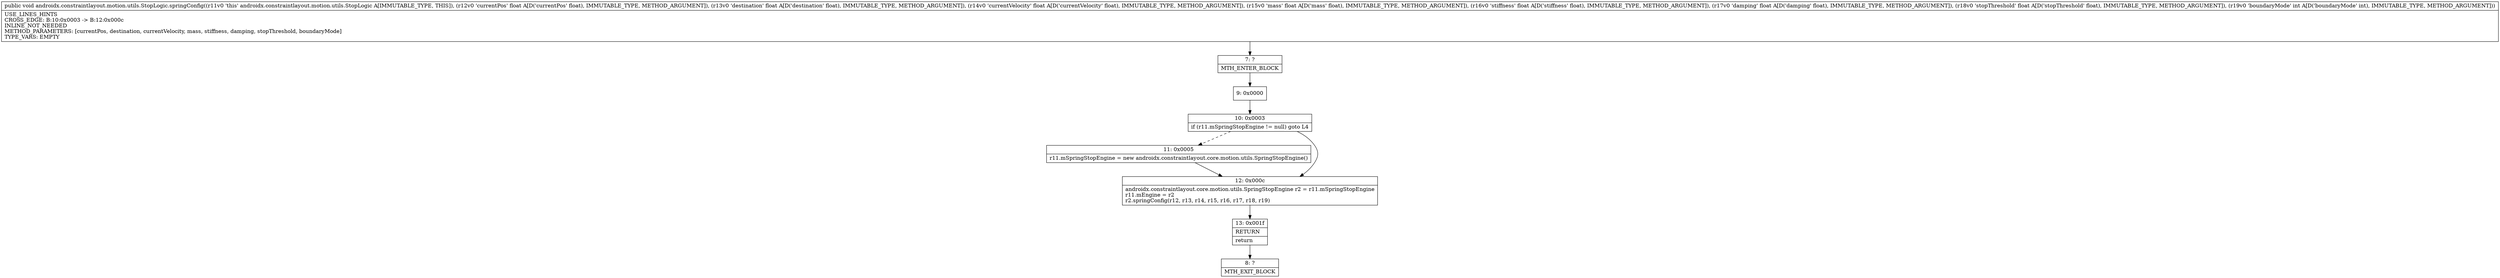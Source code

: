 digraph "CFG forandroidx.constraintlayout.motion.utils.StopLogic.springConfig(FFFFFFFI)V" {
Node_7 [shape=record,label="{7\:\ ?|MTH_ENTER_BLOCK\l}"];
Node_9 [shape=record,label="{9\:\ 0x0000}"];
Node_10 [shape=record,label="{10\:\ 0x0003|if (r11.mSpringStopEngine != null) goto L4\l}"];
Node_11 [shape=record,label="{11\:\ 0x0005|r11.mSpringStopEngine = new androidx.constraintlayout.core.motion.utils.SpringStopEngine()\l}"];
Node_12 [shape=record,label="{12\:\ 0x000c|androidx.constraintlayout.core.motion.utils.SpringStopEngine r2 = r11.mSpringStopEngine\lr11.mEngine = r2\lr2.springConfig(r12, r13, r14, r15, r16, r17, r18, r19)\l}"];
Node_13 [shape=record,label="{13\:\ 0x001f|RETURN\l|return\l}"];
Node_8 [shape=record,label="{8\:\ ?|MTH_EXIT_BLOCK\l}"];
MethodNode[shape=record,label="{public void androidx.constraintlayout.motion.utils.StopLogic.springConfig((r11v0 'this' androidx.constraintlayout.motion.utils.StopLogic A[IMMUTABLE_TYPE, THIS]), (r12v0 'currentPos' float A[D('currentPos' float), IMMUTABLE_TYPE, METHOD_ARGUMENT]), (r13v0 'destination' float A[D('destination' float), IMMUTABLE_TYPE, METHOD_ARGUMENT]), (r14v0 'currentVelocity' float A[D('currentVelocity' float), IMMUTABLE_TYPE, METHOD_ARGUMENT]), (r15v0 'mass' float A[D('mass' float), IMMUTABLE_TYPE, METHOD_ARGUMENT]), (r16v0 'stiffness' float A[D('stiffness' float), IMMUTABLE_TYPE, METHOD_ARGUMENT]), (r17v0 'damping' float A[D('damping' float), IMMUTABLE_TYPE, METHOD_ARGUMENT]), (r18v0 'stopThreshold' float A[D('stopThreshold' float), IMMUTABLE_TYPE, METHOD_ARGUMENT]), (r19v0 'boundaryMode' int A[D('boundaryMode' int), IMMUTABLE_TYPE, METHOD_ARGUMENT]))  | USE_LINES_HINTS\lCROSS_EDGE: B:10:0x0003 \-\> B:12:0x000c\lINLINE_NOT_NEEDED\lMETHOD_PARAMETERS: [currentPos, destination, currentVelocity, mass, stiffness, damping, stopThreshold, boundaryMode]\lTYPE_VARS: EMPTY\l}"];
MethodNode -> Node_7;Node_7 -> Node_9;
Node_9 -> Node_10;
Node_10 -> Node_11[style=dashed];
Node_10 -> Node_12;
Node_11 -> Node_12;
Node_12 -> Node_13;
Node_13 -> Node_8;
}

